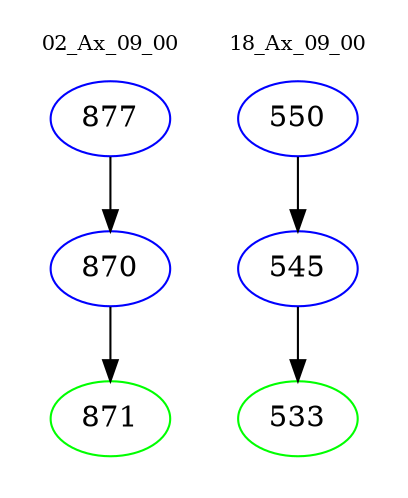 digraph{
subgraph cluster_0 {
color = white
label = "02_Ax_09_00";
fontsize=10;
T0_877 [label="877", color="blue"]
T0_877 -> T0_870 [color="black"]
T0_870 [label="870", color="blue"]
T0_870 -> T0_871 [color="black"]
T0_871 [label="871", color="green"]
}
subgraph cluster_1 {
color = white
label = "18_Ax_09_00";
fontsize=10;
T1_550 [label="550", color="blue"]
T1_550 -> T1_545 [color="black"]
T1_545 [label="545", color="blue"]
T1_545 -> T1_533 [color="black"]
T1_533 [label="533", color="green"]
}
}
